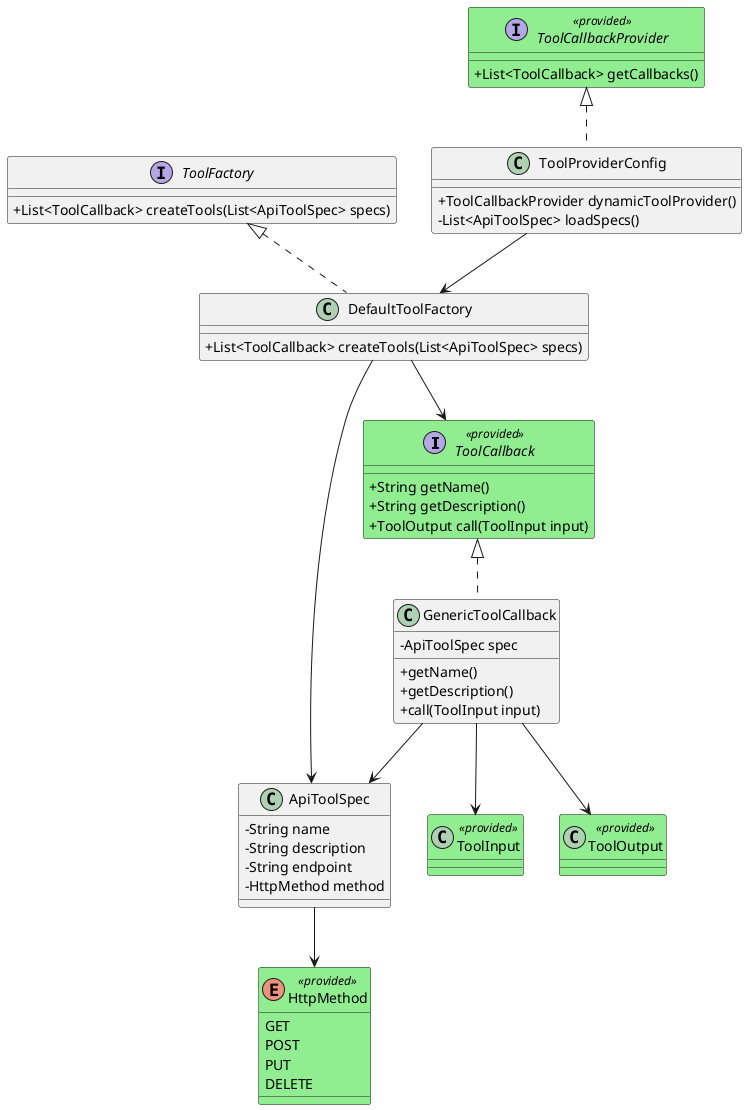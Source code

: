 @startuml
skinparam classAttributeIconSize 0

' ==== Interfaces & Core Classes ====
interface ToolCallback <<provided>> #90EE90 {
    +String getName()
    +String getDescription()
    +ToolOutput call(ToolInput input)
}

interface ToolCallbackProvider <<provided>> #90EE90 {
    +List<ToolCallback> getCallbacks()
}

interface ToolFactory {
    +List<ToolCallback> createTools(List<ApiToolSpec> specs)
}

' ==== Records / Models ====
class ApiToolSpec {
    -String name
    -String description
    -String endpoint
    -HttpMethod method
}

class ToolInput <<provided>> #90EE90
class ToolOutput <<provided>> #90EE90

enum HttpMethod <<provided>> #90EE90 {
    GET
    POST
    PUT
    DELETE
}

' ==== Implementierungen ====
class DefaultToolFactory {
    +List<ToolCallback> createTools(List<ApiToolSpec> specs)
}

class GenericToolCallback {
    -ApiToolSpec spec
    +getName()
    +getDescription()
    +call(ToolInput input)
}

class ToolProviderConfig {
    +ToolCallbackProvider dynamicToolProvider()
    -List<ApiToolSpec> loadSpecs()
}

' ==== Beziehungen ====
ToolFactory <|.. DefaultToolFactory
ToolCallback <|.. GenericToolCallback
ToolCallbackProvider <|.. ToolProviderConfig
GenericToolCallback --> ApiToolSpec
ToolProviderConfig --> DefaultToolFactory
DefaultToolFactory --> ApiToolSpec
DefaultToolFactory --> ToolCallback
GenericToolCallback --> ToolOutput
GenericToolCallback --> ToolInput
ApiToolSpec --> HttpMethod

@enduml
